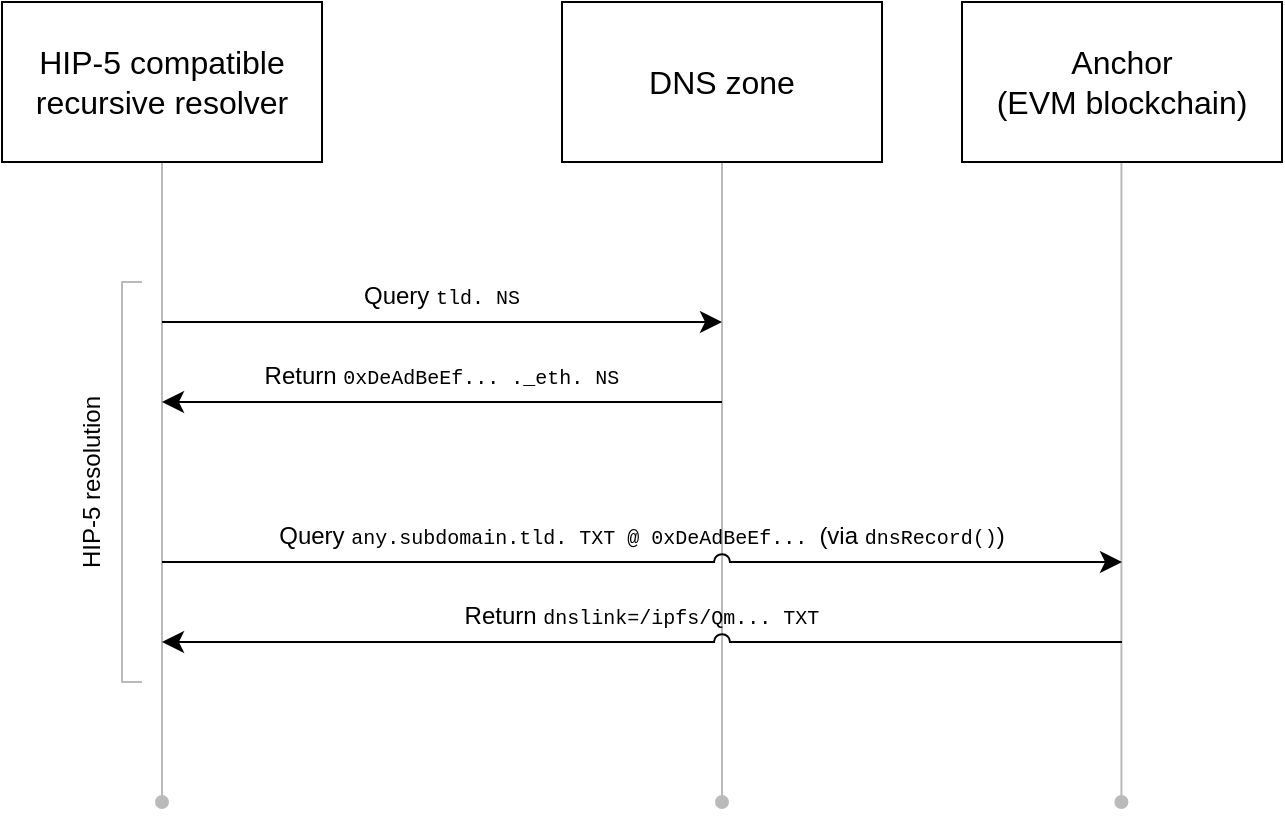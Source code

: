 <mxfile version="20.0.1" type="device"><diagram id="XDO-KB_otaGcLk3NhKkl" name="Page-1"><mxGraphModel dx="599" dy="237" grid="1" gridSize="10" guides="1" tooltips="1" connect="1" arrows="1" fold="1" page="1" pageScale="1" pageWidth="850" pageHeight="1100" math="0" shadow="0"><root><mxCell id="0"/><mxCell id="1" parent="0"/><mxCell id="9orl4lu6edvMrFYIpgvc-4" value="" style="endArrow=none;html=1;rounded=0;fontSize=16;entryX=0.5;entryY=1;entryDx=0;entryDy=0;startArrow=oval;startFill=1;strokeColor=#BABABA;" edge="1" parent="1" target="9orl4lu6edvMrFYIpgvc-1"><mxGeometry width="50" height="50" relative="1" as="geometry"><mxPoint x="160" y="520" as="sourcePoint"/><mxPoint x="370" y="340" as="targetPoint"/></mxGeometry></mxCell><mxCell id="9orl4lu6edvMrFYIpgvc-15" value="" style="endArrow=none;html=1;rounded=0;fontSize=16;entryX=0.5;entryY=1;entryDx=0;entryDy=0;startArrow=oval;startFill=1;strokeColor=#BABABA;" edge="1" parent="1"><mxGeometry width="50" height="50" relative="1" as="geometry"><mxPoint x="639.71" y="520" as="sourcePoint"/><mxPoint x="639.71" y="200.0" as="targetPoint"/></mxGeometry></mxCell><mxCell id="9orl4lu6edvMrFYIpgvc-14" value="" style="endArrow=none;html=1;rounded=0;fontSize=16;entryX=0.5;entryY=1;entryDx=0;entryDy=0;startArrow=oval;startFill=1;strokeColor=#BABABA;" edge="1" parent="1"><mxGeometry width="50" height="50" relative="1" as="geometry"><mxPoint x="440" y="520" as="sourcePoint"/><mxPoint x="440" y="200.0" as="targetPoint"/></mxGeometry></mxCell><mxCell id="9orl4lu6edvMrFYIpgvc-1" value="&lt;font style=&quot;font-size: 16px;&quot;&gt;HIP-5 compatible&lt;br&gt;recursive resolver&lt;br&gt;&lt;/font&gt;" style="rounded=0;whiteSpace=wrap;html=1;" vertex="1" parent="1"><mxGeometry x="80" y="120" width="160" height="80" as="geometry"/></mxCell><mxCell id="9orl4lu6edvMrFYIpgvc-2" value="&lt;font style=&quot;font-size: 16px;&quot;&gt;DNS zone&lt;br&gt;&lt;/font&gt;" style="rounded=0;whiteSpace=wrap;html=1;" vertex="1" parent="1"><mxGeometry x="360" y="120" width="160" height="80" as="geometry"/></mxCell><mxCell id="9orl4lu6edvMrFYIpgvc-3" value="&lt;font style=&quot;font-size: 16px;&quot;&gt;Anchor&lt;br&gt;(EVM blockchain)&lt;br&gt;&lt;/font&gt;" style="rounded=0;whiteSpace=wrap;html=1;" vertex="1" parent="1"><mxGeometry x="560" y="120" width="160" height="80" as="geometry"/></mxCell><mxCell id="9orl4lu6edvMrFYIpgvc-5" value="" style="endArrow=classic;html=1;rounded=0;fontSize=16;strokeColor=#000000;endSize=8;" edge="1" parent="1"><mxGeometry width="50" height="50" relative="1" as="geometry"><mxPoint x="160" y="280" as="sourcePoint"/><mxPoint x="440" y="280" as="targetPoint"/></mxGeometry></mxCell><mxCell id="9orl4lu6edvMrFYIpgvc-7" value="&lt;font style=&quot;&quot;&gt;&lt;span style=&quot;font-size: 12px;&quot;&gt;Query &lt;/span&gt;&lt;font style=&quot;font-size: 10px;&quot; face=&quot;Courier New&quot;&gt;tld. NS&lt;/font&gt;&lt;/font&gt;" style="text;html=1;strokeColor=none;fillColor=none;align=center;verticalAlign=middle;whiteSpace=wrap;rounded=0;fontSize=16;" vertex="1" parent="1"><mxGeometry x="160" y="250" width="280" height="30" as="geometry"/></mxCell><mxCell id="9orl4lu6edvMrFYIpgvc-8" value="" style="endArrow=classic;html=1;rounded=0;fontSize=16;strokeColor=#000000;endSize=8;" edge="1" parent="1"><mxGeometry width="50" height="50" relative="1" as="geometry"><mxPoint x="440" y="320" as="sourcePoint"/><mxPoint x="160" y="320" as="targetPoint"/></mxGeometry></mxCell><mxCell id="9orl4lu6edvMrFYIpgvc-9" value="&lt;span style=&quot;font-size: 12px;&quot;&gt;Return &lt;/span&gt;&lt;font style=&quot;font-size: 10px;&quot; face=&quot;Courier New&quot;&gt;0xDeAdBeEf... ._eth. NS&lt;/font&gt;" style="text;html=1;strokeColor=none;fillColor=none;align=center;verticalAlign=middle;whiteSpace=wrap;rounded=0;fontSize=16;" vertex="1" parent="1"><mxGeometry x="160" y="290" width="280" height="30" as="geometry"/></mxCell><mxCell id="9orl4lu6edvMrFYIpgvc-11" value="&lt;font style=&quot;&quot;&gt;&lt;span style=&quot;font-size: 12px;&quot;&gt;Query &lt;/span&gt;&lt;font style=&quot;font-size: 10px;&quot; face=&quot;Courier New&quot;&gt;any.subdomain.tld. TXT @ 0xDeAdBeEf... &lt;/font&gt;&lt;font style=&quot;&quot;&gt;&lt;span style=&quot;font-size: 12px;&quot;&gt;(via &lt;/span&gt;&lt;font style=&quot;font-size: 10px;&quot; face=&quot;Courier New&quot;&gt;dnsRecord()&lt;/font&gt;&lt;span style=&quot;font-size: 12px;&quot;&gt;)&lt;/span&gt;&lt;/font&gt;&lt;/font&gt;" style="text;html=1;strokeColor=none;fillColor=none;align=center;verticalAlign=middle;whiteSpace=wrap;rounded=0;fontSize=16;" vertex="1" parent="1"><mxGeometry x="160" y="370" width="480" height="30" as="geometry"/></mxCell><mxCell id="9orl4lu6edvMrFYIpgvc-13" value="&lt;span style=&quot;font-size: 12px;&quot;&gt;Return &lt;/span&gt;&lt;font style=&quot;font-size: 10px;&quot; face=&quot;Courier New&quot;&gt;dnslink=/ipfs/Qm... TXT&lt;/font&gt;" style="text;html=1;strokeColor=none;fillColor=none;align=center;verticalAlign=middle;whiteSpace=wrap;rounded=0;fontSize=16;" vertex="1" parent="1"><mxGeometry x="160" y="410" width="480" height="30" as="geometry"/></mxCell><mxCell id="9orl4lu6edvMrFYIpgvc-10" value="" style="endArrow=classic;html=1;rounded=0;fontSize=16;strokeColor=#000000;endSize=8;jumpStyle=arc;jumpSize=8;" edge="1" parent="1"><mxGeometry width="50" height="50" relative="1" as="geometry"><mxPoint x="160" y="400" as="sourcePoint"/><mxPoint x="640" y="400" as="targetPoint"/></mxGeometry></mxCell><mxCell id="9orl4lu6edvMrFYIpgvc-16" value="" style="endArrow=classic;html=1;rounded=0;fontSize=16;strokeColor=#000000;endSize=8;jumpStyle=arc;jumpSize=8;" edge="1" parent="1"><mxGeometry width="50" height="50" relative="1" as="geometry"><mxPoint x="640" y="440" as="sourcePoint"/><mxPoint x="160" y="440" as="targetPoint"/></mxGeometry></mxCell><mxCell id="9orl4lu6edvMrFYIpgvc-17" value="" style="endArrow=none;html=1;rounded=0;fontFamily=Courier New;fontSize=10;endSize=8;strokeColor=#BABABA;strokeWidth=1;jumpStyle=arc;jumpSize=8;" edge="1" parent="1"><mxGeometry width="50" height="50" relative="1" as="geometry"><mxPoint x="150" y="460" as="sourcePoint"/><mxPoint x="150" y="260" as="targetPoint"/><Array as="points"><mxPoint x="140" y="460"/><mxPoint x="140" y="260"/></Array></mxGeometry></mxCell><mxCell id="9orl4lu6edvMrFYIpgvc-18" value="HIP-5 resolution" style="text;html=1;strokeColor=none;fillColor=none;align=center;verticalAlign=middle;whiteSpace=wrap;rounded=0;fontFamily=Helvetica;fontSize=12;rotation=-90;" vertex="1" parent="1"><mxGeometry x="25" y="345" width="200" height="30" as="geometry"/></mxCell></root></mxGraphModel></diagram></mxfile>